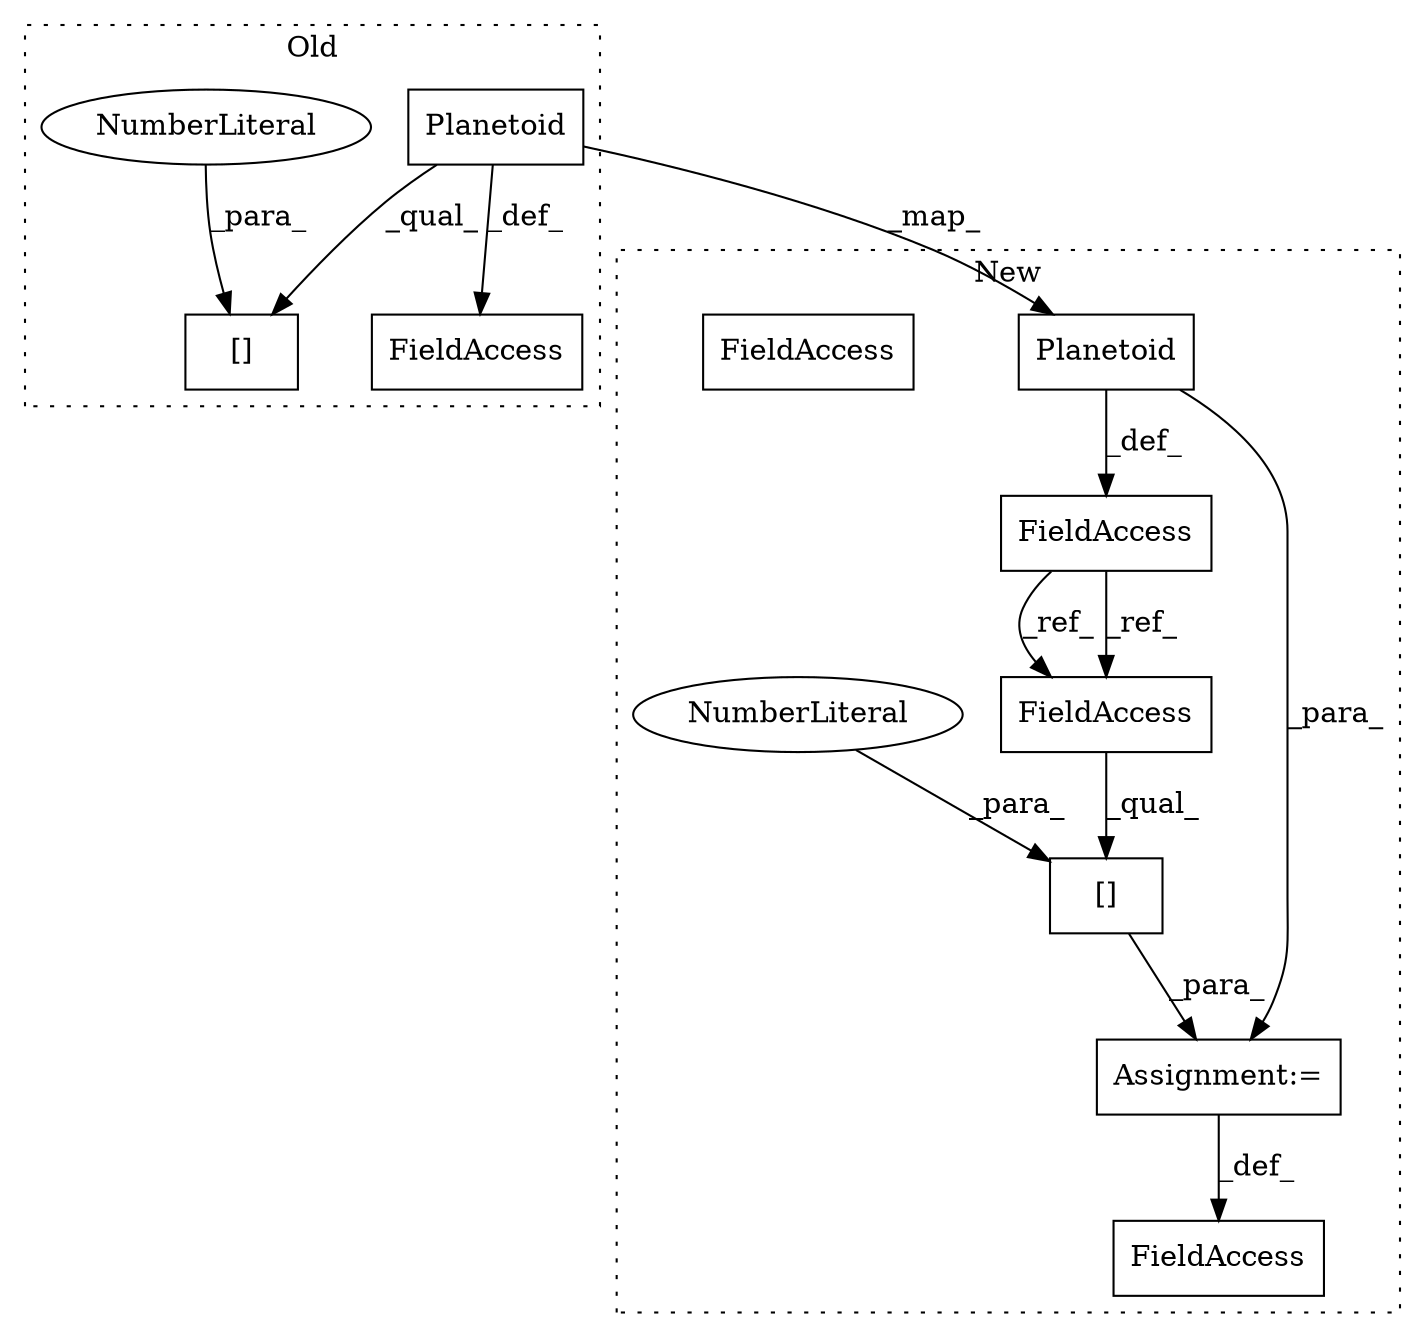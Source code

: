 digraph G {
subgraph cluster0 {
1 [label="Planetoid" a="32" s="345,411" l="10,1" shape="box"];
5 [label="[]" a="2" s="345,414" l="68,1" shape="box"];
6 [label="NumberLiteral" a="34" s="413" l="1" shape="ellipse"];
9 [label="FieldAccess" a="22" s="340" l="4" shape="box"];
label = "Old";
style="dotted";
}
subgraph cluster1 {
2 [label="Planetoid" a="32" s="348,414" l="10,1" shape="box"];
3 [label="[]" a="2" s="426,435" l="8,1" shape="box"];
4 [label="NumberLiteral" a="34" s="434" l="1" shape="ellipse"];
7 [label="FieldAccess" a="22" s="340" l="7" shape="box"];
8 [label="FieldAccess" a="22" s="421" l="4" shape="box"];
10 [label="FieldAccess" a="22" s="426" l="7" shape="box"];
11 [label="Assignment:=" a="7" s="425" l="1" shape="box"];
12 [label="FieldAccess" a="22" s="426" l="7" shape="box"];
label = "New";
style="dotted";
}
1 -> 2 [label="_map_"];
1 -> 9 [label="_def_"];
1 -> 5 [label="_qual_"];
2 -> 7 [label="_def_"];
2 -> 11 [label="_para_"];
3 -> 11 [label="_para_"];
4 -> 3 [label="_para_"];
6 -> 5 [label="_para_"];
7 -> 12 [label="_ref_"];
7 -> 12 [label="_ref_"];
11 -> 8 [label="_def_"];
12 -> 3 [label="_qual_"];
}